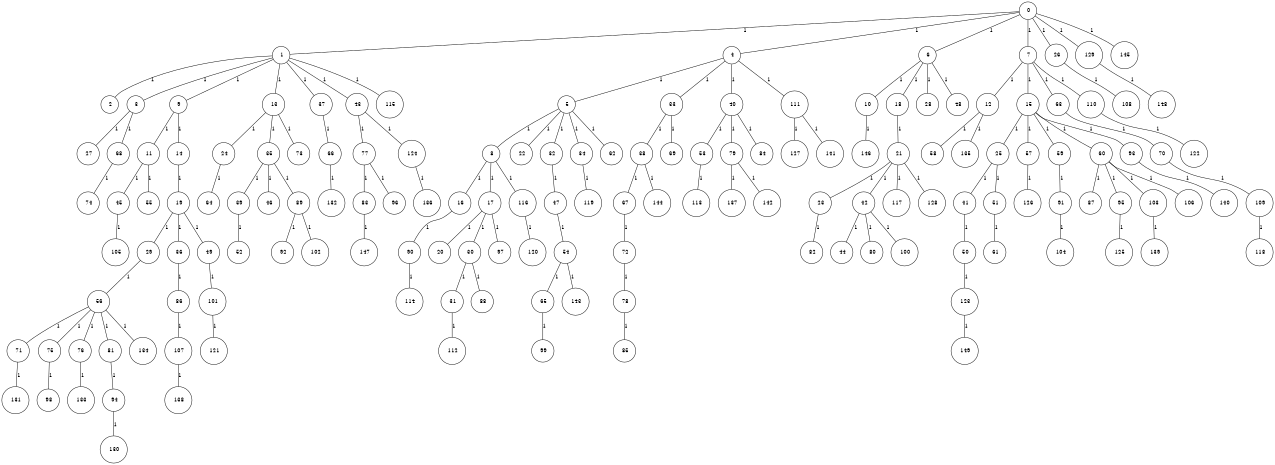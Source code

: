 graph G {
size="8.5,11;"
ratio = "expand;"
fixedsize="true;"
overlap="scale;"
node[shape=circle,width=.12,hight=.12,fontsize=12]
edge[fontsize=12]

0[label=" 0" color=black, pos="0.30761186,1.032439!"];
1[label=" 1" color=black, pos="1.9081206,1.1265222!"];
2[label=" 2" color=black, pos="2.4544681,1.9957331!"];
3[label=" 3" color=black, pos="0.70771792,2.0540758!"];
4[label=" 4" color=black, pos="1.9388054,0.7264693!"];
5[label=" 5" color=black, pos="1.9346548,2.3993364!"];
6[label=" 6" color=black, pos="0.51865515,2.7804824!"];
7[label=" 7" color=black, pos="2.0327404,0.88989233!"];
8[label=" 8" color=black, pos="1.7826695,0.76155281!"];
9[label=" 9" color=black, pos="1.3684716,1.071752!"];
10[label=" 10" color=black, pos="2.0730314,0.39673662!"];
11[label=" 11" color=black, pos="0.96353458,1.889978!"];
12[label=" 12" color=black, pos="0.099727413,2.8967446!"];
13[label=" 13" color=black, pos="1.251781,2.0714346!"];
14[label=" 14" color=black, pos="1.8177518,2.9293854!"];
15[label=" 15" color=black, pos="0.25574517,2.1908445!"];
16[label=" 16" color=black, pos="2.741609,1.7292048!"];
17[label=" 17" color=black, pos="2.8404724,2.9330203!"];
18[label=" 18" color=black, pos="0.86844189,0.69425317!"];
19[label=" 19" color=black, pos="1.7805693,2.7343165!"];
20[label=" 20" color=black, pos="0.20067852,1.9146789!"];
21[label=" 21" color=black, pos="1.9271421,0.22289564!"];
22[label=" 22" color=black, pos="1.8380306,2.5953862!"];
23[label=" 23" color=black, pos="1.9715587,2.1321904!"];
24[label=" 24" color=black, pos="1.7386281,0.82324825!"];
25[label=" 25" color=black, pos="0.66235205,1.4926043!"];
26[label=" 26" color=black, pos="2.0860255,1.3627704!"];
27[label=" 27" color=black, pos="0.77108869,0.74689154!"];
28[label=" 28" color=black, pos="1.728148,2.4242267!"];
29[label=" 29" color=black, pos="2.647684,1.4001841!"];
30[label=" 30" color=black, pos="1.7994033,0.57949035!"];
31[label=" 31" color=black, pos="2.781801,2.4841297!"];
32[label=" 32" color=black, pos="1.573076,1.0995295!"];
33[label=" 33" color=black, pos="0.063646505,0.76622204!"];
34[label=" 34" color=black, pos="0.77899135,2.0162668!"];
35[label=" 35" color=black, pos="0.22607934,0.52184724!"];
36[label=" 36" color=black, pos="0.42472875,1.6095175!"];
37[label=" 37" color=black, pos="1.5931963,2.5581274!"];
38[label=" 38" color=black, pos="2.0052718,0.16356169!"];
39[label=" 39" color=black, pos="0.84929849,1.3075018!"];
40[label=" 40" color=black, pos="0.95506936,1.6578026!"];
41[label=" 41" color=black, pos="2.9991652,2.1683878!"];
42[label=" 42" color=black, pos="0.55301713,2.3282366!"];
43[label=" 43" color=black, pos="2.9478129,1.7333238!"];
44[label=" 44" color=black, pos="1.7961578,2.4449544!"];
45[label=" 45" color=black, pos="1.3525428,0.78195372!"];
46[label=" 46" color=black, pos="1.1406994,1.1448873!"];
47[label=" 47" color=black, pos="2.5932068,1.4123725!"];
48[label=" 48" color=black, pos="0.85942045,2.566992!"];
49[label=" 49" color=black, pos="0.49419979,0.63674218!"];
50[label=" 50" color=black, pos="1.9200344,2.8263134!"];
51[label=" 51" color=black, pos="1.8150626,0.24038896!"];
52[label=" 52" color=black, pos="1.9024785,1.0005744!"];
53[label=" 53" color=black, pos="2.6884251,2.6128358!"];
54[label=" 54" color=black, pos="0.72804355,2.8191225!"];
55[label=" 55" color=black, pos="0.21011227,2.8695265!"];
56[label=" 56" color=black, pos="1.30167,1.9281184!"];
57[label=" 57" color=black, pos="1.1718984,1.8430867!"];
58[label=" 58" color=black, pos="2.5298393,2.9597802!"];
59[label=" 59" color=black, pos="0.22903729,0.95612223!"];
60[label=" 60" color=black, pos="1.8855125,2.386537!"];
61[label=" 61" color=black, pos="2.7392248,1.4030621!"];
62[label=" 62" color=black, pos="2.757096,2.7885187!"];
63[label=" 63" color=black, pos="0.45367946,1.036741!"];
64[label=" 64" color=black, pos="0.094563748,2.5512193!"];
65[label=" 65" color=black, pos="2.5297199,0.358395!"];
66[label=" 66" color=black, pos="2.0637061,2.4044611!"];
67[label=" 67" color=black, pos="0.51834432,2.4242592!"];
68[label=" 68" color=black, pos="0.31727999,2.9777944!"];
69[label=" 69" color=black, pos="1.8101691,2.5237731!"];
70[label=" 70" color=black, pos="2.603041,2.5344734!"];
71[label=" 71" color=black, pos="1.970337,0.81206994!"];
72[label=" 72" color=black, pos="1.5360737,2.3313629!"];
73[label=" 73" color=black, pos="0.75759529,0.12535288!"];
74[label=" 74" color=black, pos="2.0079331,0.11404487!"];
75[label=" 75" color=black, pos="2.8903973,0.9301342!"];
76[label=" 76" color=black, pos="1.3491003,2.2641821!"];
77[label=" 77" color=black, pos="2.288785,2.7265344!"];
78[label=" 78" color=black, pos="2.100247,0.94854642!"];
79[label=" 79" color=black, pos="2.8322221,1.1354847!"];
80[label=" 80" color=black, pos="0.12390561,1.4340895!"];
81[label=" 81" color=black, pos="0.15660555,2.7028023!"];
82[label=" 82" color=black, pos="0.089256396,2.690816!"];
83[label=" 83" color=black, pos="0.35515127,1.187331!"];
84[label=" 84" color=black, pos="2.5288788,1.8635208!"];
85[label=" 85" color=black, pos="0.23946833,0.70948976!"];
86[label=" 86" color=black, pos="0.851063,0.41029933!"];
87[label=" 87" color=black, pos="1.4186525,1.051581!"];
88[label=" 88" color=black, pos="0.01263172,0.42405904!"];
89[label=" 89" color=black, pos="1.0451129,1.3337759!"];
90[label=" 90" color=black, pos="1.9437086,1.114023!"];
91[label=" 91" color=black, pos="2.6455422,2.0031114!"];
92[label=" 92" color=black, pos="1.7528672,1.9920847!"];
93[label=" 93" color=black, pos="2.4566875,2.3320509!"];
94[label=" 94" color=black, pos="0.35961069,0.99103559!"];
95[label=" 95" color=black, pos="0.28813426,1.3208214!"];
96[label=" 96" color=black, pos="0.52828709,1.4700033!"];
97[label=" 97" color=black, pos="1.8717418,1.7077693!"];
98[label=" 98" color=black, pos="0.82837111,2.1143102!"];
99[label=" 99" color=black, pos="1.1231465,2.6483343!"];
100[label=" 100" color=black, pos="0.98405386,2.8683492!"];
101[label=" 101" color=black, pos="2.3419935,1.7484918!"];
102[label=" 102" color=black, pos="1.9427502,2.4798674!"];
103[label=" 103" color=black, pos="2.782144,2.5316505!"];
104[label=" 104" color=black, pos="2.5455692,2.8838311!"];
105[label=" 105" color=black, pos="0.80543291,1.2327614!"];
106[label=" 106" color=black, pos="2.4133928,2.1077173!"];
107[label=" 107" color=black, pos="0.46449329,0.41255288!"];
108[label=" 108" color=black, pos="2.3964706,1.8892885!"];
109[label=" 109" color=black, pos="1.4813021,1.4400683!"];
110[label=" 110" color=black, pos="0.37730764,0.65493688!"];
111[label=" 111" color=black, pos="1.7206245,1.4698826!"];
112[label=" 112" color=black, pos="1.1882411,1.6835048!"];
113[label=" 113" color=black, pos="2.9453141,2.627478!"];
114[label=" 114" color=black, pos="2.2633378,0.89524608!"];
115[label=" 115" color=black, pos="2.4912469,1.1763783!"];
116[label=" 116" color=black, pos="2.588701,0.62618151!"];
117[label=" 117" color=black, pos="2.703447,0.49405554!"];
118[label=" 118" color=black, pos="2.9861855,0.24020625!"];
119[label=" 119" color=black, pos="0.33557979,0.97300375!"];
120[label=" 120" color=black, pos="0.06380258,0.51749492!"];
121[label=" 121" color=black, pos="2.5727747,0.36782353!"];
122[label=" 122" color=black, pos="1.8801683,0.56394368!"];
123[label=" 123" color=black, pos="1.5708686,2.2591326!"];
124[label=" 124" color=black, pos="0.8059887,2.2295728!"];
125[label=" 125" color=black, pos="0.95156393,0.59019036!"];
126[label=" 126" color=black, pos="0.87262071,0.64455943!"];
127[label=" 127" color=black, pos="1.5404855,1.7320214!"];
128[label=" 128" color=black, pos="2.2740717,0.61340473!"];
129[label=" 129" color=black, pos="0.39448928,0.68295898!"];
130[label=" 130" color=black, pos="1.2442979,0.64607277!"];
131[label=" 131" color=black, pos="0.98722461,1.974736!"];
132[label=" 132" color=black, pos="0.79051956,2.302649!"];
133[label=" 133" color=black, pos="1.9279371,1.6798329!"];
134[label=" 134" color=black, pos="1.723236,1.0087583!"];
135[label=" 135" color=black, pos="1.9419555,0.86800952!"];
136[label=" 136" color=black, pos="2.990296,2.0628737!"];
137[label=" 137" color=black, pos="2.4626425,1.6594429!"];
138[label=" 138" color=black, pos="1.9927353,1.5221068!"];
139[label=" 139" color=black, pos="0.21072104,1.7731732!"];
140[label=" 140" color=black, pos="0.7011516,0.7433241!"];
141[label=" 141" color=black, pos="0.96866158,1.4296464!"];
142[label=" 142" color=black, pos="2.7475494,1.955619!"];
143[label=" 143" color=black, pos="0.1791844,2.9055321!"];
144[label=" 144" color=black, pos="2.3050428,2.5542657!"];
145[label=" 145" color=black, pos="2.7142385,2.4746256!"];
146[label=" 146" color=black, pos="0.51922416,2.6869337!"];
147[label=" 147" color=black, pos="0.49357527,1.7311858!"];
148[label=" 148" color=black, pos="2.5359291,2.8238155!"];
149[label=" 149" color=black, pos="1.8976669,1.1964882!"];
0--1[label="1"]
0--4[label="1"]
0--6[label="1"]
0--7[label="1"]
0--26[label="1"]
0--129[label="1"]
0--145[label="1"]
1--2[label="1"]
1--3[label="1"]
1--9[label="1"]
1--13[label="1"]
1--37[label="1"]
1--43[label="1"]
1--115[label="1"]
3--27[label="1"]
3--68[label="1"]
4--5[label="1"]
4--33[label="1"]
4--40[label="1"]
4--111[label="1"]
5--8[label="1"]
5--22[label="1"]
5--32[label="1"]
5--34[label="1"]
5--62[label="1"]
6--10[label="1"]
6--18[label="1"]
6--28[label="1"]
6--48[label="1"]
7--12[label="1"]
7--15[label="1"]
7--63[label="1"]
7--110[label="1"]
8--16[label="1"]
8--17[label="1"]
8--116[label="1"]
9--11[label="1"]
9--14[label="1"]
10--146[label="1"]
11--45[label="1"]
11--55[label="1"]
12--58[label="1"]
12--135[label="1"]
13--24[label="1"]
13--35[label="1"]
13--73[label="1"]
14--19[label="1"]
15--25[label="1"]
15--57[label="1"]
15--59[label="1"]
15--60[label="1"]
15--93[label="1"]
16--90[label="1"]
17--20[label="1"]
17--30[label="1"]
17--97[label="1"]
18--21[label="1"]
19--29[label="1"]
19--36[label="1"]
19--49[label="1"]
21--23[label="1"]
21--42[label="1"]
21--117[label="1"]
21--128[label="1"]
23--82[label="1"]
24--64[label="1"]
25--41[label="1"]
25--51[label="1"]
26--108[label="1"]
29--56[label="1"]
30--31[label="1"]
30--88[label="1"]
31--112[label="1"]
32--47[label="1"]
33--38[label="1"]
33--69[label="1"]
34--119[label="1"]
35--39[label="1"]
35--46[label="1"]
35--89[label="1"]
36--86[label="1"]
37--66[label="1"]
38--67[label="1"]
38--144[label="1"]
39--52[label="1"]
40--53[label="1"]
40--79[label="1"]
40--84[label="1"]
41--50[label="1"]
42--44[label="1"]
42--80[label="1"]
42--100[label="1"]
43--77[label="1"]
43--124[label="1"]
45--105[label="1"]
47--54[label="1"]
49--101[label="1"]
50--123[label="1"]
51--61[label="1"]
53--113[label="1"]
54--65[label="1"]
54--143[label="1"]
56--71[label="1"]
56--75[label="1"]
56--76[label="1"]
56--81[label="1"]
56--134[label="1"]
57--126[label="1"]
59--91[label="1"]
60--87[label="1"]
60--95[label="1"]
60--103[label="1"]
60--106[label="1"]
63--70[label="1"]
65--99[label="1"]
66--132[label="1"]
67--72[label="1"]
68--74[label="1"]
70--109[label="1"]
71--131[label="1"]
72--78[label="1"]
75--98[label="1"]
76--133[label="1"]
77--83[label="1"]
77--96[label="1"]
78--85[label="1"]
79--137[label="1"]
79--142[label="1"]
81--94[label="1"]
83--147[label="1"]
86--107[label="1"]
89--92[label="1"]
89--102[label="1"]
90--114[label="1"]
91--104[label="1"]
93--140[label="1"]
94--130[label="1"]
95--125[label="1"]
101--121[label="1"]
103--139[label="1"]
107--138[label="1"]
109--118[label="1"]
110--122[label="1"]
111--127[label="1"]
111--141[label="1"]
116--120[label="1"]
123--149[label="1"]
124--136[label="1"]
129--148[label="1"]

}

